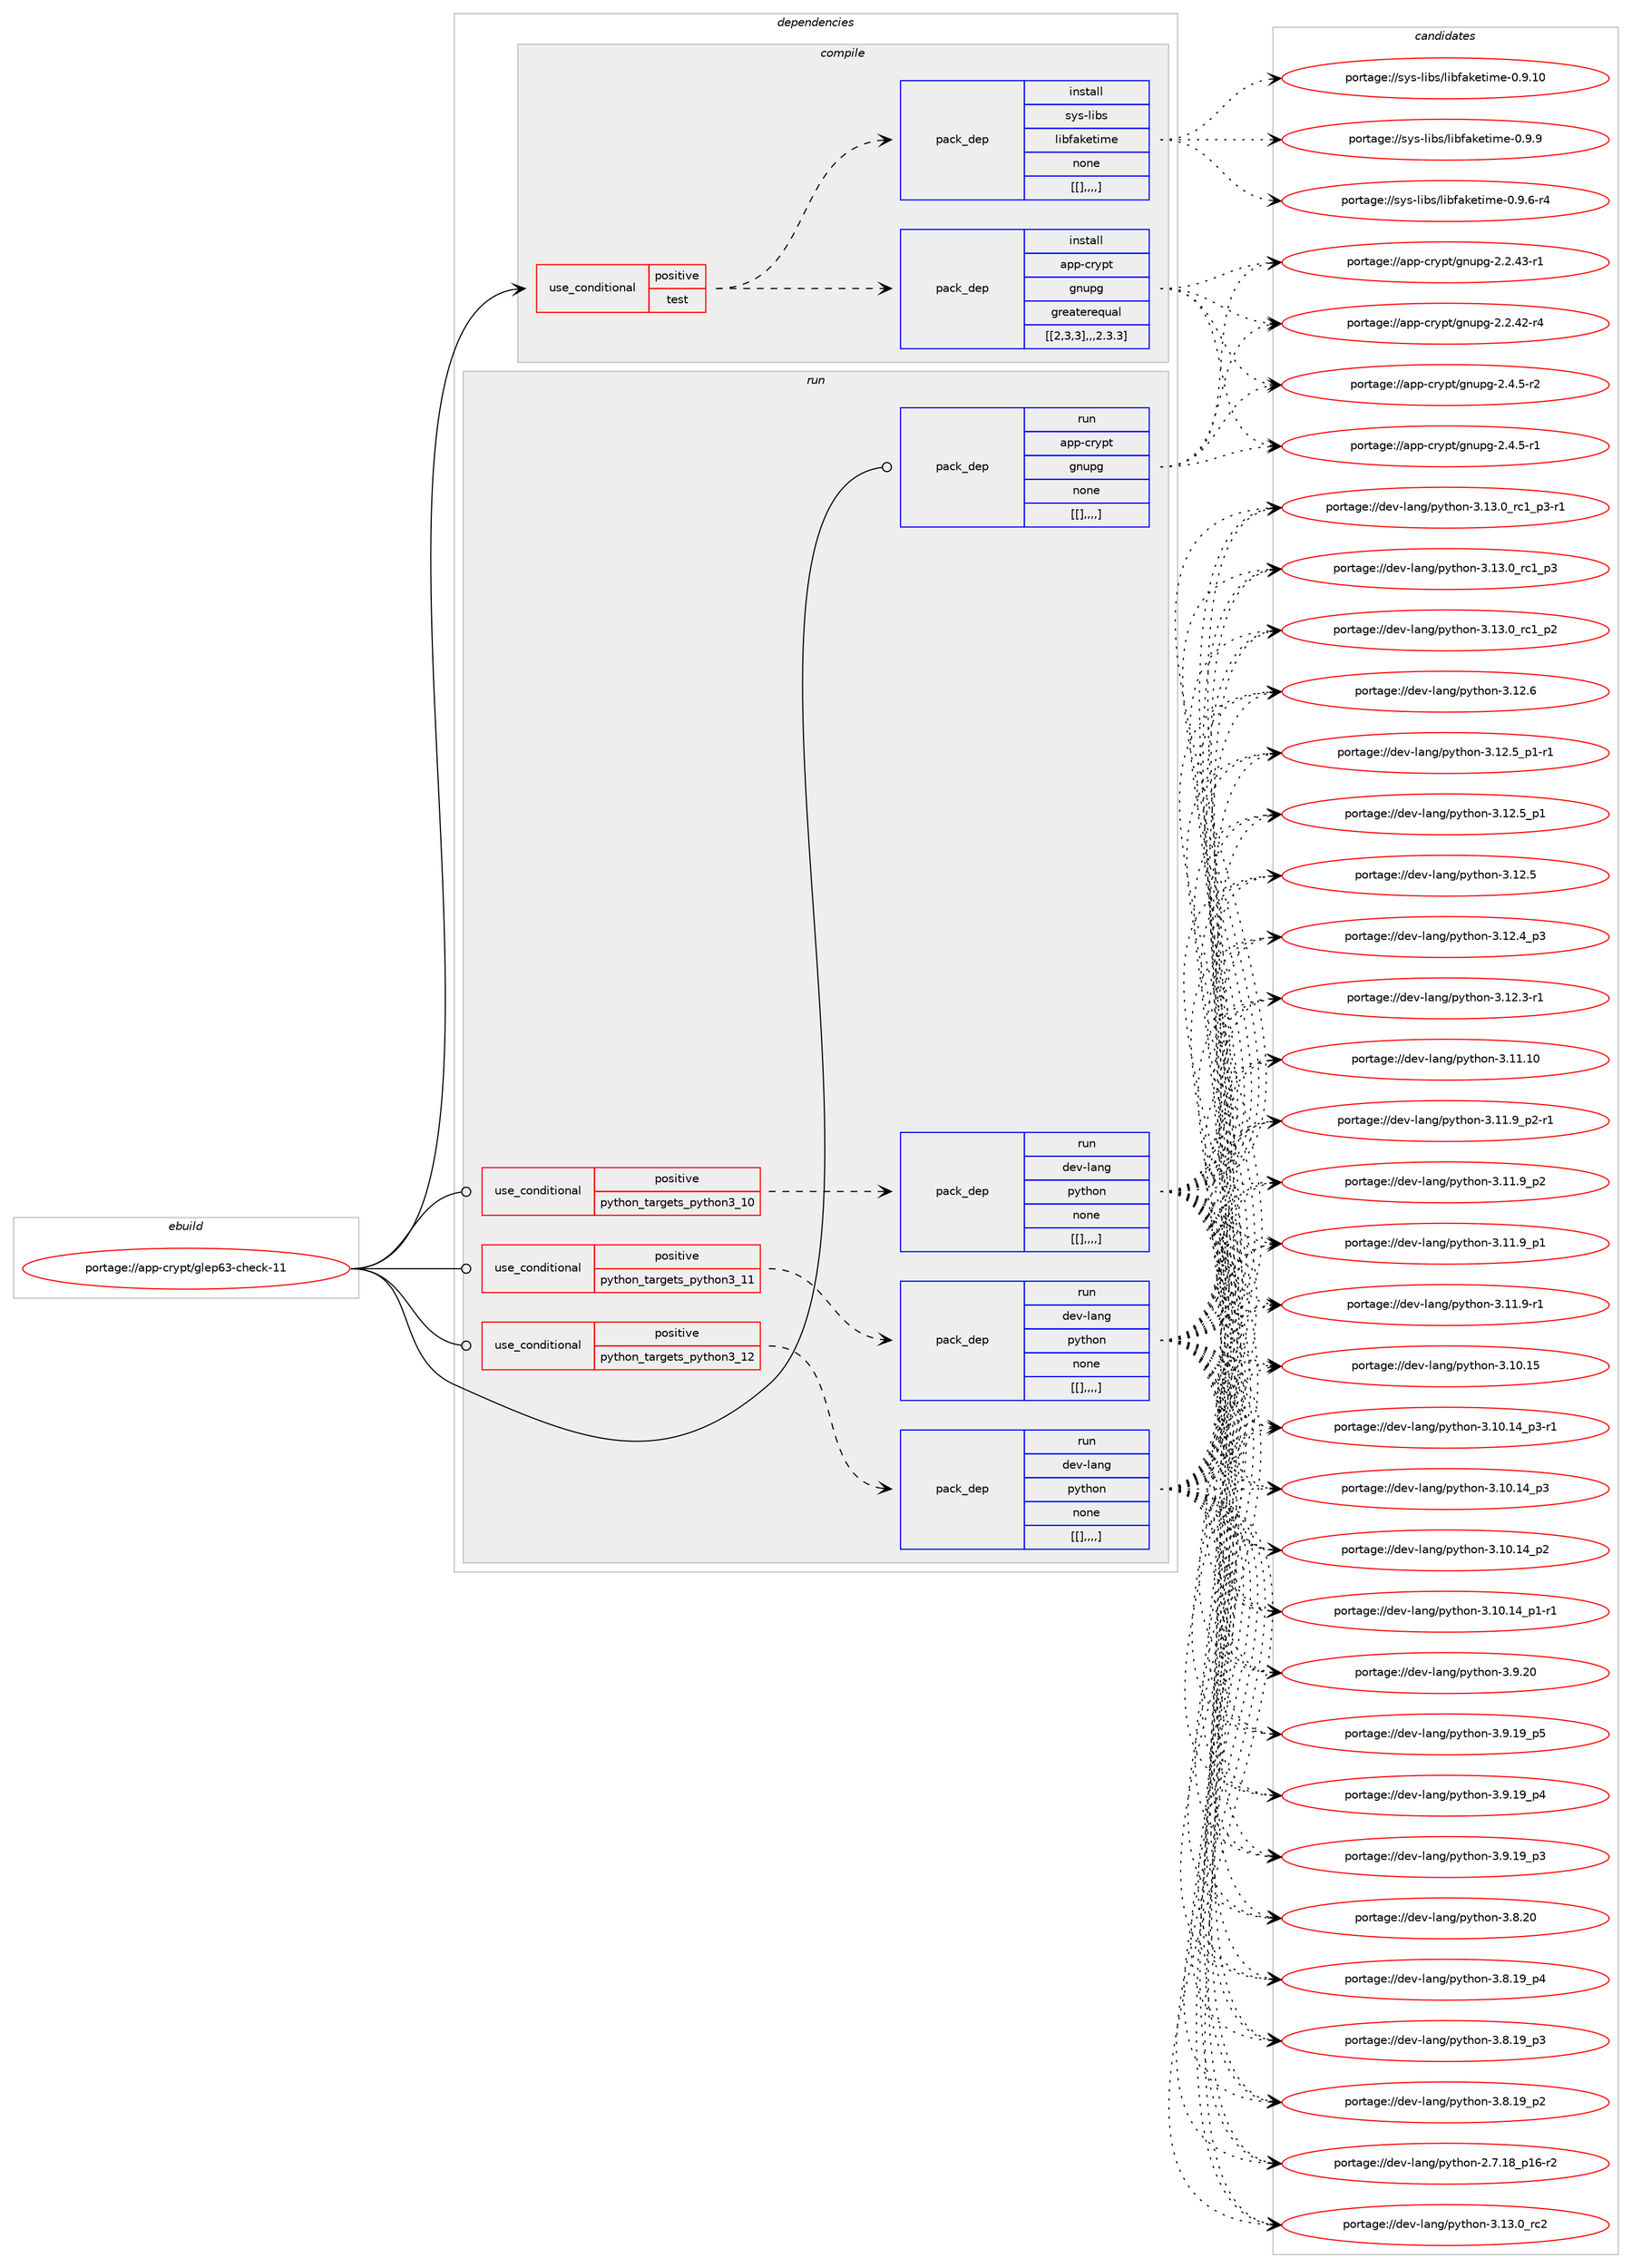 digraph prolog {

# *************
# Graph options
# *************

newrank=true;
concentrate=true;
compound=true;
graph [rankdir=LR,fontname=Helvetica,fontsize=10,ranksep=1.5];#, ranksep=2.5, nodesep=0.2];
edge  [arrowhead=vee];
node  [fontname=Helvetica,fontsize=10];

# **********
# The ebuild
# **********

subgraph cluster_leftcol {
color=gray;
label=<<i>ebuild</i>>;
id [label="portage://app-crypt/glep63-check-11", color=red, width=4, href="../app-crypt/glep63-check-11.svg"];
}

# ****************
# The dependencies
# ****************

subgraph cluster_midcol {
color=gray;
label=<<i>dependencies</i>>;
subgraph cluster_compile {
fillcolor="#eeeeee";
style=filled;
label=<<i>compile</i>>;
subgraph cond3558 {
dependency13055 [label=<<TABLE BORDER="0" CELLBORDER="1" CELLSPACING="0" CELLPADDING="4"><TR><TD ROWSPAN="3" CELLPADDING="10">use_conditional</TD></TR><TR><TD>positive</TD></TR><TR><TD>test</TD></TR></TABLE>>, shape=none, color=red];
subgraph pack9427 {
dependency13056 [label=<<TABLE BORDER="0" CELLBORDER="1" CELLSPACING="0" CELLPADDING="4" WIDTH="220"><TR><TD ROWSPAN="6" CELLPADDING="30">pack_dep</TD></TR><TR><TD WIDTH="110">install</TD></TR><TR><TD>app-crypt</TD></TR><TR><TD>gnupg</TD></TR><TR><TD>greaterequal</TD></TR><TR><TD>[[2,3,3],,,2.3.3]</TD></TR></TABLE>>, shape=none, color=blue];
}
dependency13055:e -> dependency13056:w [weight=20,style="dashed",arrowhead="vee"];
subgraph pack9428 {
dependency13057 [label=<<TABLE BORDER="0" CELLBORDER="1" CELLSPACING="0" CELLPADDING="4" WIDTH="220"><TR><TD ROWSPAN="6" CELLPADDING="30">pack_dep</TD></TR><TR><TD WIDTH="110">install</TD></TR><TR><TD>sys-libs</TD></TR><TR><TD>libfaketime</TD></TR><TR><TD>none</TD></TR><TR><TD>[[],,,,]</TD></TR></TABLE>>, shape=none, color=blue];
}
dependency13055:e -> dependency13057:w [weight=20,style="dashed",arrowhead="vee"];
}
id:e -> dependency13055:w [weight=20,style="solid",arrowhead="vee"];
}
subgraph cluster_compileandrun {
fillcolor="#eeeeee";
style=filled;
label=<<i>compile and run</i>>;
}
subgraph cluster_run {
fillcolor="#eeeeee";
style=filled;
label=<<i>run</i>>;
subgraph cond3559 {
dependency13058 [label=<<TABLE BORDER="0" CELLBORDER="1" CELLSPACING="0" CELLPADDING="4"><TR><TD ROWSPAN="3" CELLPADDING="10">use_conditional</TD></TR><TR><TD>positive</TD></TR><TR><TD>python_targets_python3_10</TD></TR></TABLE>>, shape=none, color=red];
subgraph pack9429 {
dependency13059 [label=<<TABLE BORDER="0" CELLBORDER="1" CELLSPACING="0" CELLPADDING="4" WIDTH="220"><TR><TD ROWSPAN="6" CELLPADDING="30">pack_dep</TD></TR><TR><TD WIDTH="110">run</TD></TR><TR><TD>dev-lang</TD></TR><TR><TD>python</TD></TR><TR><TD>none</TD></TR><TR><TD>[[],,,,]</TD></TR></TABLE>>, shape=none, color=blue];
}
dependency13058:e -> dependency13059:w [weight=20,style="dashed",arrowhead="vee"];
}
id:e -> dependency13058:w [weight=20,style="solid",arrowhead="odot"];
subgraph cond3560 {
dependency13060 [label=<<TABLE BORDER="0" CELLBORDER="1" CELLSPACING="0" CELLPADDING="4"><TR><TD ROWSPAN="3" CELLPADDING="10">use_conditional</TD></TR><TR><TD>positive</TD></TR><TR><TD>python_targets_python3_11</TD></TR></TABLE>>, shape=none, color=red];
subgraph pack9430 {
dependency13061 [label=<<TABLE BORDER="0" CELLBORDER="1" CELLSPACING="0" CELLPADDING="4" WIDTH="220"><TR><TD ROWSPAN="6" CELLPADDING="30">pack_dep</TD></TR><TR><TD WIDTH="110">run</TD></TR><TR><TD>dev-lang</TD></TR><TR><TD>python</TD></TR><TR><TD>none</TD></TR><TR><TD>[[],,,,]</TD></TR></TABLE>>, shape=none, color=blue];
}
dependency13060:e -> dependency13061:w [weight=20,style="dashed",arrowhead="vee"];
}
id:e -> dependency13060:w [weight=20,style="solid",arrowhead="odot"];
subgraph cond3561 {
dependency13062 [label=<<TABLE BORDER="0" CELLBORDER="1" CELLSPACING="0" CELLPADDING="4"><TR><TD ROWSPAN="3" CELLPADDING="10">use_conditional</TD></TR><TR><TD>positive</TD></TR><TR><TD>python_targets_python3_12</TD></TR></TABLE>>, shape=none, color=red];
subgraph pack9431 {
dependency13063 [label=<<TABLE BORDER="0" CELLBORDER="1" CELLSPACING="0" CELLPADDING="4" WIDTH="220"><TR><TD ROWSPAN="6" CELLPADDING="30">pack_dep</TD></TR><TR><TD WIDTH="110">run</TD></TR><TR><TD>dev-lang</TD></TR><TR><TD>python</TD></TR><TR><TD>none</TD></TR><TR><TD>[[],,,,]</TD></TR></TABLE>>, shape=none, color=blue];
}
dependency13062:e -> dependency13063:w [weight=20,style="dashed",arrowhead="vee"];
}
id:e -> dependency13062:w [weight=20,style="solid",arrowhead="odot"];
subgraph pack9432 {
dependency13064 [label=<<TABLE BORDER="0" CELLBORDER="1" CELLSPACING="0" CELLPADDING="4" WIDTH="220"><TR><TD ROWSPAN="6" CELLPADDING="30">pack_dep</TD></TR><TR><TD WIDTH="110">run</TD></TR><TR><TD>app-crypt</TD></TR><TR><TD>gnupg</TD></TR><TR><TD>none</TD></TR><TR><TD>[[],,,,]</TD></TR></TABLE>>, shape=none, color=blue];
}
id:e -> dependency13064:w [weight=20,style="solid",arrowhead="odot"];
}
}

# **************
# The candidates
# **************

subgraph cluster_choices {
rank=same;
color=gray;
label=<<i>candidates</i>>;

subgraph choice9427 {
color=black;
nodesep=1;
choice971121124599114121112116471031101171121034550465246534511450 [label="portage://app-crypt/gnupg-2.4.5-r2", color=red, width=4,href="../app-crypt/gnupg-2.4.5-r2.svg"];
choice971121124599114121112116471031101171121034550465246534511449 [label="portage://app-crypt/gnupg-2.4.5-r1", color=red, width=4,href="../app-crypt/gnupg-2.4.5-r1.svg"];
choice97112112459911412111211647103110117112103455046504652514511449 [label="portage://app-crypt/gnupg-2.2.43-r1", color=red, width=4,href="../app-crypt/gnupg-2.2.43-r1.svg"];
choice97112112459911412111211647103110117112103455046504652504511452 [label="portage://app-crypt/gnupg-2.2.42-r4", color=red, width=4,href="../app-crypt/gnupg-2.2.42-r4.svg"];
dependency13056:e -> choice971121124599114121112116471031101171121034550465246534511450:w [style=dotted,weight="100"];
dependency13056:e -> choice971121124599114121112116471031101171121034550465246534511449:w [style=dotted,weight="100"];
dependency13056:e -> choice97112112459911412111211647103110117112103455046504652514511449:w [style=dotted,weight="100"];
dependency13056:e -> choice97112112459911412111211647103110117112103455046504652504511452:w [style=dotted,weight="100"];
}
subgraph choice9428 {
color=black;
nodesep=1;
choice115121115451081059811547108105981029710710111610510910145484657464948 [label="portage://sys-libs/libfaketime-0.9.10", color=red, width=4,href="../sys-libs/libfaketime-0.9.10.svg"];
choice1151211154510810598115471081059810297107101116105109101454846574657 [label="portage://sys-libs/libfaketime-0.9.9", color=red, width=4,href="../sys-libs/libfaketime-0.9.9.svg"];
choice11512111545108105981154710810598102971071011161051091014548465746544511452 [label="portage://sys-libs/libfaketime-0.9.6-r4", color=red, width=4,href="../sys-libs/libfaketime-0.9.6-r4.svg"];
dependency13057:e -> choice115121115451081059811547108105981029710710111610510910145484657464948:w [style=dotted,weight="100"];
dependency13057:e -> choice1151211154510810598115471081059810297107101116105109101454846574657:w [style=dotted,weight="100"];
dependency13057:e -> choice11512111545108105981154710810598102971071011161051091014548465746544511452:w [style=dotted,weight="100"];
}
subgraph choice9429 {
color=black;
nodesep=1;
choice10010111845108971101034711212111610411111045514649514648951149950 [label="portage://dev-lang/python-3.13.0_rc2", color=red, width=4,href="../dev-lang/python-3.13.0_rc2.svg"];
choice1001011184510897110103471121211161041111104551464951464895114994995112514511449 [label="portage://dev-lang/python-3.13.0_rc1_p3-r1", color=red, width=4,href="../dev-lang/python-3.13.0_rc1_p3-r1.svg"];
choice100101118451089711010347112121116104111110455146495146489511499499511251 [label="portage://dev-lang/python-3.13.0_rc1_p3", color=red, width=4,href="../dev-lang/python-3.13.0_rc1_p3.svg"];
choice100101118451089711010347112121116104111110455146495146489511499499511250 [label="portage://dev-lang/python-3.13.0_rc1_p2", color=red, width=4,href="../dev-lang/python-3.13.0_rc1_p2.svg"];
choice10010111845108971101034711212111610411111045514649504654 [label="portage://dev-lang/python-3.12.6", color=red, width=4,href="../dev-lang/python-3.12.6.svg"];
choice1001011184510897110103471121211161041111104551464950465395112494511449 [label="portage://dev-lang/python-3.12.5_p1-r1", color=red, width=4,href="../dev-lang/python-3.12.5_p1-r1.svg"];
choice100101118451089711010347112121116104111110455146495046539511249 [label="portage://dev-lang/python-3.12.5_p1", color=red, width=4,href="../dev-lang/python-3.12.5_p1.svg"];
choice10010111845108971101034711212111610411111045514649504653 [label="portage://dev-lang/python-3.12.5", color=red, width=4,href="../dev-lang/python-3.12.5.svg"];
choice100101118451089711010347112121116104111110455146495046529511251 [label="portage://dev-lang/python-3.12.4_p3", color=red, width=4,href="../dev-lang/python-3.12.4_p3.svg"];
choice100101118451089711010347112121116104111110455146495046514511449 [label="portage://dev-lang/python-3.12.3-r1", color=red, width=4,href="../dev-lang/python-3.12.3-r1.svg"];
choice1001011184510897110103471121211161041111104551464949464948 [label="portage://dev-lang/python-3.11.10", color=red, width=4,href="../dev-lang/python-3.11.10.svg"];
choice1001011184510897110103471121211161041111104551464949465795112504511449 [label="portage://dev-lang/python-3.11.9_p2-r1", color=red, width=4,href="../dev-lang/python-3.11.9_p2-r1.svg"];
choice100101118451089711010347112121116104111110455146494946579511250 [label="portage://dev-lang/python-3.11.9_p2", color=red, width=4,href="../dev-lang/python-3.11.9_p2.svg"];
choice100101118451089711010347112121116104111110455146494946579511249 [label="portage://dev-lang/python-3.11.9_p1", color=red, width=4,href="../dev-lang/python-3.11.9_p1.svg"];
choice100101118451089711010347112121116104111110455146494946574511449 [label="portage://dev-lang/python-3.11.9-r1", color=red, width=4,href="../dev-lang/python-3.11.9-r1.svg"];
choice1001011184510897110103471121211161041111104551464948464953 [label="portage://dev-lang/python-3.10.15", color=red, width=4,href="../dev-lang/python-3.10.15.svg"];
choice100101118451089711010347112121116104111110455146494846495295112514511449 [label="portage://dev-lang/python-3.10.14_p3-r1", color=red, width=4,href="../dev-lang/python-3.10.14_p3-r1.svg"];
choice10010111845108971101034711212111610411111045514649484649529511251 [label="portage://dev-lang/python-3.10.14_p3", color=red, width=4,href="../dev-lang/python-3.10.14_p3.svg"];
choice10010111845108971101034711212111610411111045514649484649529511250 [label="portage://dev-lang/python-3.10.14_p2", color=red, width=4,href="../dev-lang/python-3.10.14_p2.svg"];
choice100101118451089711010347112121116104111110455146494846495295112494511449 [label="portage://dev-lang/python-3.10.14_p1-r1", color=red, width=4,href="../dev-lang/python-3.10.14_p1-r1.svg"];
choice10010111845108971101034711212111610411111045514657465048 [label="portage://dev-lang/python-3.9.20", color=red, width=4,href="../dev-lang/python-3.9.20.svg"];
choice100101118451089711010347112121116104111110455146574649579511253 [label="portage://dev-lang/python-3.9.19_p5", color=red, width=4,href="../dev-lang/python-3.9.19_p5.svg"];
choice100101118451089711010347112121116104111110455146574649579511252 [label="portage://dev-lang/python-3.9.19_p4", color=red, width=4,href="../dev-lang/python-3.9.19_p4.svg"];
choice100101118451089711010347112121116104111110455146574649579511251 [label="portage://dev-lang/python-3.9.19_p3", color=red, width=4,href="../dev-lang/python-3.9.19_p3.svg"];
choice10010111845108971101034711212111610411111045514656465048 [label="portage://dev-lang/python-3.8.20", color=red, width=4,href="../dev-lang/python-3.8.20.svg"];
choice100101118451089711010347112121116104111110455146564649579511252 [label="portage://dev-lang/python-3.8.19_p4", color=red, width=4,href="../dev-lang/python-3.8.19_p4.svg"];
choice100101118451089711010347112121116104111110455146564649579511251 [label="portage://dev-lang/python-3.8.19_p3", color=red, width=4,href="../dev-lang/python-3.8.19_p3.svg"];
choice100101118451089711010347112121116104111110455146564649579511250 [label="portage://dev-lang/python-3.8.19_p2", color=red, width=4,href="../dev-lang/python-3.8.19_p2.svg"];
choice100101118451089711010347112121116104111110455046554649569511249544511450 [label="portage://dev-lang/python-2.7.18_p16-r2", color=red, width=4,href="../dev-lang/python-2.7.18_p16-r2.svg"];
dependency13059:e -> choice10010111845108971101034711212111610411111045514649514648951149950:w [style=dotted,weight="100"];
dependency13059:e -> choice1001011184510897110103471121211161041111104551464951464895114994995112514511449:w [style=dotted,weight="100"];
dependency13059:e -> choice100101118451089711010347112121116104111110455146495146489511499499511251:w [style=dotted,weight="100"];
dependency13059:e -> choice100101118451089711010347112121116104111110455146495146489511499499511250:w [style=dotted,weight="100"];
dependency13059:e -> choice10010111845108971101034711212111610411111045514649504654:w [style=dotted,weight="100"];
dependency13059:e -> choice1001011184510897110103471121211161041111104551464950465395112494511449:w [style=dotted,weight="100"];
dependency13059:e -> choice100101118451089711010347112121116104111110455146495046539511249:w [style=dotted,weight="100"];
dependency13059:e -> choice10010111845108971101034711212111610411111045514649504653:w [style=dotted,weight="100"];
dependency13059:e -> choice100101118451089711010347112121116104111110455146495046529511251:w [style=dotted,weight="100"];
dependency13059:e -> choice100101118451089711010347112121116104111110455146495046514511449:w [style=dotted,weight="100"];
dependency13059:e -> choice1001011184510897110103471121211161041111104551464949464948:w [style=dotted,weight="100"];
dependency13059:e -> choice1001011184510897110103471121211161041111104551464949465795112504511449:w [style=dotted,weight="100"];
dependency13059:e -> choice100101118451089711010347112121116104111110455146494946579511250:w [style=dotted,weight="100"];
dependency13059:e -> choice100101118451089711010347112121116104111110455146494946579511249:w [style=dotted,weight="100"];
dependency13059:e -> choice100101118451089711010347112121116104111110455146494946574511449:w [style=dotted,weight="100"];
dependency13059:e -> choice1001011184510897110103471121211161041111104551464948464953:w [style=dotted,weight="100"];
dependency13059:e -> choice100101118451089711010347112121116104111110455146494846495295112514511449:w [style=dotted,weight="100"];
dependency13059:e -> choice10010111845108971101034711212111610411111045514649484649529511251:w [style=dotted,weight="100"];
dependency13059:e -> choice10010111845108971101034711212111610411111045514649484649529511250:w [style=dotted,weight="100"];
dependency13059:e -> choice100101118451089711010347112121116104111110455146494846495295112494511449:w [style=dotted,weight="100"];
dependency13059:e -> choice10010111845108971101034711212111610411111045514657465048:w [style=dotted,weight="100"];
dependency13059:e -> choice100101118451089711010347112121116104111110455146574649579511253:w [style=dotted,weight="100"];
dependency13059:e -> choice100101118451089711010347112121116104111110455146574649579511252:w [style=dotted,weight="100"];
dependency13059:e -> choice100101118451089711010347112121116104111110455146574649579511251:w [style=dotted,weight="100"];
dependency13059:e -> choice10010111845108971101034711212111610411111045514656465048:w [style=dotted,weight="100"];
dependency13059:e -> choice100101118451089711010347112121116104111110455146564649579511252:w [style=dotted,weight="100"];
dependency13059:e -> choice100101118451089711010347112121116104111110455146564649579511251:w [style=dotted,weight="100"];
dependency13059:e -> choice100101118451089711010347112121116104111110455146564649579511250:w [style=dotted,weight="100"];
dependency13059:e -> choice100101118451089711010347112121116104111110455046554649569511249544511450:w [style=dotted,weight="100"];
}
subgraph choice9430 {
color=black;
nodesep=1;
choice10010111845108971101034711212111610411111045514649514648951149950 [label="portage://dev-lang/python-3.13.0_rc2", color=red, width=4,href="../dev-lang/python-3.13.0_rc2.svg"];
choice1001011184510897110103471121211161041111104551464951464895114994995112514511449 [label="portage://dev-lang/python-3.13.0_rc1_p3-r1", color=red, width=4,href="../dev-lang/python-3.13.0_rc1_p3-r1.svg"];
choice100101118451089711010347112121116104111110455146495146489511499499511251 [label="portage://dev-lang/python-3.13.0_rc1_p3", color=red, width=4,href="../dev-lang/python-3.13.0_rc1_p3.svg"];
choice100101118451089711010347112121116104111110455146495146489511499499511250 [label="portage://dev-lang/python-3.13.0_rc1_p2", color=red, width=4,href="../dev-lang/python-3.13.0_rc1_p2.svg"];
choice10010111845108971101034711212111610411111045514649504654 [label="portage://dev-lang/python-3.12.6", color=red, width=4,href="../dev-lang/python-3.12.6.svg"];
choice1001011184510897110103471121211161041111104551464950465395112494511449 [label="portage://dev-lang/python-3.12.5_p1-r1", color=red, width=4,href="../dev-lang/python-3.12.5_p1-r1.svg"];
choice100101118451089711010347112121116104111110455146495046539511249 [label="portage://dev-lang/python-3.12.5_p1", color=red, width=4,href="../dev-lang/python-3.12.5_p1.svg"];
choice10010111845108971101034711212111610411111045514649504653 [label="portage://dev-lang/python-3.12.5", color=red, width=4,href="../dev-lang/python-3.12.5.svg"];
choice100101118451089711010347112121116104111110455146495046529511251 [label="portage://dev-lang/python-3.12.4_p3", color=red, width=4,href="../dev-lang/python-3.12.4_p3.svg"];
choice100101118451089711010347112121116104111110455146495046514511449 [label="portage://dev-lang/python-3.12.3-r1", color=red, width=4,href="../dev-lang/python-3.12.3-r1.svg"];
choice1001011184510897110103471121211161041111104551464949464948 [label="portage://dev-lang/python-3.11.10", color=red, width=4,href="../dev-lang/python-3.11.10.svg"];
choice1001011184510897110103471121211161041111104551464949465795112504511449 [label="portage://dev-lang/python-3.11.9_p2-r1", color=red, width=4,href="../dev-lang/python-3.11.9_p2-r1.svg"];
choice100101118451089711010347112121116104111110455146494946579511250 [label="portage://dev-lang/python-3.11.9_p2", color=red, width=4,href="../dev-lang/python-3.11.9_p2.svg"];
choice100101118451089711010347112121116104111110455146494946579511249 [label="portage://dev-lang/python-3.11.9_p1", color=red, width=4,href="../dev-lang/python-3.11.9_p1.svg"];
choice100101118451089711010347112121116104111110455146494946574511449 [label="portage://dev-lang/python-3.11.9-r1", color=red, width=4,href="../dev-lang/python-3.11.9-r1.svg"];
choice1001011184510897110103471121211161041111104551464948464953 [label="portage://dev-lang/python-3.10.15", color=red, width=4,href="../dev-lang/python-3.10.15.svg"];
choice100101118451089711010347112121116104111110455146494846495295112514511449 [label="portage://dev-lang/python-3.10.14_p3-r1", color=red, width=4,href="../dev-lang/python-3.10.14_p3-r1.svg"];
choice10010111845108971101034711212111610411111045514649484649529511251 [label="portage://dev-lang/python-3.10.14_p3", color=red, width=4,href="../dev-lang/python-3.10.14_p3.svg"];
choice10010111845108971101034711212111610411111045514649484649529511250 [label="portage://dev-lang/python-3.10.14_p2", color=red, width=4,href="../dev-lang/python-3.10.14_p2.svg"];
choice100101118451089711010347112121116104111110455146494846495295112494511449 [label="portage://dev-lang/python-3.10.14_p1-r1", color=red, width=4,href="../dev-lang/python-3.10.14_p1-r1.svg"];
choice10010111845108971101034711212111610411111045514657465048 [label="portage://dev-lang/python-3.9.20", color=red, width=4,href="../dev-lang/python-3.9.20.svg"];
choice100101118451089711010347112121116104111110455146574649579511253 [label="portage://dev-lang/python-3.9.19_p5", color=red, width=4,href="../dev-lang/python-3.9.19_p5.svg"];
choice100101118451089711010347112121116104111110455146574649579511252 [label="portage://dev-lang/python-3.9.19_p4", color=red, width=4,href="../dev-lang/python-3.9.19_p4.svg"];
choice100101118451089711010347112121116104111110455146574649579511251 [label="portage://dev-lang/python-3.9.19_p3", color=red, width=4,href="../dev-lang/python-3.9.19_p3.svg"];
choice10010111845108971101034711212111610411111045514656465048 [label="portage://dev-lang/python-3.8.20", color=red, width=4,href="../dev-lang/python-3.8.20.svg"];
choice100101118451089711010347112121116104111110455146564649579511252 [label="portage://dev-lang/python-3.8.19_p4", color=red, width=4,href="../dev-lang/python-3.8.19_p4.svg"];
choice100101118451089711010347112121116104111110455146564649579511251 [label="portage://dev-lang/python-3.8.19_p3", color=red, width=4,href="../dev-lang/python-3.8.19_p3.svg"];
choice100101118451089711010347112121116104111110455146564649579511250 [label="portage://dev-lang/python-3.8.19_p2", color=red, width=4,href="../dev-lang/python-3.8.19_p2.svg"];
choice100101118451089711010347112121116104111110455046554649569511249544511450 [label="portage://dev-lang/python-2.7.18_p16-r2", color=red, width=4,href="../dev-lang/python-2.7.18_p16-r2.svg"];
dependency13061:e -> choice10010111845108971101034711212111610411111045514649514648951149950:w [style=dotted,weight="100"];
dependency13061:e -> choice1001011184510897110103471121211161041111104551464951464895114994995112514511449:w [style=dotted,weight="100"];
dependency13061:e -> choice100101118451089711010347112121116104111110455146495146489511499499511251:w [style=dotted,weight="100"];
dependency13061:e -> choice100101118451089711010347112121116104111110455146495146489511499499511250:w [style=dotted,weight="100"];
dependency13061:e -> choice10010111845108971101034711212111610411111045514649504654:w [style=dotted,weight="100"];
dependency13061:e -> choice1001011184510897110103471121211161041111104551464950465395112494511449:w [style=dotted,weight="100"];
dependency13061:e -> choice100101118451089711010347112121116104111110455146495046539511249:w [style=dotted,weight="100"];
dependency13061:e -> choice10010111845108971101034711212111610411111045514649504653:w [style=dotted,weight="100"];
dependency13061:e -> choice100101118451089711010347112121116104111110455146495046529511251:w [style=dotted,weight="100"];
dependency13061:e -> choice100101118451089711010347112121116104111110455146495046514511449:w [style=dotted,weight="100"];
dependency13061:e -> choice1001011184510897110103471121211161041111104551464949464948:w [style=dotted,weight="100"];
dependency13061:e -> choice1001011184510897110103471121211161041111104551464949465795112504511449:w [style=dotted,weight="100"];
dependency13061:e -> choice100101118451089711010347112121116104111110455146494946579511250:w [style=dotted,weight="100"];
dependency13061:e -> choice100101118451089711010347112121116104111110455146494946579511249:w [style=dotted,weight="100"];
dependency13061:e -> choice100101118451089711010347112121116104111110455146494946574511449:w [style=dotted,weight="100"];
dependency13061:e -> choice1001011184510897110103471121211161041111104551464948464953:w [style=dotted,weight="100"];
dependency13061:e -> choice100101118451089711010347112121116104111110455146494846495295112514511449:w [style=dotted,weight="100"];
dependency13061:e -> choice10010111845108971101034711212111610411111045514649484649529511251:w [style=dotted,weight="100"];
dependency13061:e -> choice10010111845108971101034711212111610411111045514649484649529511250:w [style=dotted,weight="100"];
dependency13061:e -> choice100101118451089711010347112121116104111110455146494846495295112494511449:w [style=dotted,weight="100"];
dependency13061:e -> choice10010111845108971101034711212111610411111045514657465048:w [style=dotted,weight="100"];
dependency13061:e -> choice100101118451089711010347112121116104111110455146574649579511253:w [style=dotted,weight="100"];
dependency13061:e -> choice100101118451089711010347112121116104111110455146574649579511252:w [style=dotted,weight="100"];
dependency13061:e -> choice100101118451089711010347112121116104111110455146574649579511251:w [style=dotted,weight="100"];
dependency13061:e -> choice10010111845108971101034711212111610411111045514656465048:w [style=dotted,weight="100"];
dependency13061:e -> choice100101118451089711010347112121116104111110455146564649579511252:w [style=dotted,weight="100"];
dependency13061:e -> choice100101118451089711010347112121116104111110455146564649579511251:w [style=dotted,weight="100"];
dependency13061:e -> choice100101118451089711010347112121116104111110455146564649579511250:w [style=dotted,weight="100"];
dependency13061:e -> choice100101118451089711010347112121116104111110455046554649569511249544511450:w [style=dotted,weight="100"];
}
subgraph choice9431 {
color=black;
nodesep=1;
choice10010111845108971101034711212111610411111045514649514648951149950 [label="portage://dev-lang/python-3.13.0_rc2", color=red, width=4,href="../dev-lang/python-3.13.0_rc2.svg"];
choice1001011184510897110103471121211161041111104551464951464895114994995112514511449 [label="portage://dev-lang/python-3.13.0_rc1_p3-r1", color=red, width=4,href="../dev-lang/python-3.13.0_rc1_p3-r1.svg"];
choice100101118451089711010347112121116104111110455146495146489511499499511251 [label="portage://dev-lang/python-3.13.0_rc1_p3", color=red, width=4,href="../dev-lang/python-3.13.0_rc1_p3.svg"];
choice100101118451089711010347112121116104111110455146495146489511499499511250 [label="portage://dev-lang/python-3.13.0_rc1_p2", color=red, width=4,href="../dev-lang/python-3.13.0_rc1_p2.svg"];
choice10010111845108971101034711212111610411111045514649504654 [label="portage://dev-lang/python-3.12.6", color=red, width=4,href="../dev-lang/python-3.12.6.svg"];
choice1001011184510897110103471121211161041111104551464950465395112494511449 [label="portage://dev-lang/python-3.12.5_p1-r1", color=red, width=4,href="../dev-lang/python-3.12.5_p1-r1.svg"];
choice100101118451089711010347112121116104111110455146495046539511249 [label="portage://dev-lang/python-3.12.5_p1", color=red, width=4,href="../dev-lang/python-3.12.5_p1.svg"];
choice10010111845108971101034711212111610411111045514649504653 [label="portage://dev-lang/python-3.12.5", color=red, width=4,href="../dev-lang/python-3.12.5.svg"];
choice100101118451089711010347112121116104111110455146495046529511251 [label="portage://dev-lang/python-3.12.4_p3", color=red, width=4,href="../dev-lang/python-3.12.4_p3.svg"];
choice100101118451089711010347112121116104111110455146495046514511449 [label="portage://dev-lang/python-3.12.3-r1", color=red, width=4,href="../dev-lang/python-3.12.3-r1.svg"];
choice1001011184510897110103471121211161041111104551464949464948 [label="portage://dev-lang/python-3.11.10", color=red, width=4,href="../dev-lang/python-3.11.10.svg"];
choice1001011184510897110103471121211161041111104551464949465795112504511449 [label="portage://dev-lang/python-3.11.9_p2-r1", color=red, width=4,href="../dev-lang/python-3.11.9_p2-r1.svg"];
choice100101118451089711010347112121116104111110455146494946579511250 [label="portage://dev-lang/python-3.11.9_p2", color=red, width=4,href="../dev-lang/python-3.11.9_p2.svg"];
choice100101118451089711010347112121116104111110455146494946579511249 [label="portage://dev-lang/python-3.11.9_p1", color=red, width=4,href="../dev-lang/python-3.11.9_p1.svg"];
choice100101118451089711010347112121116104111110455146494946574511449 [label="portage://dev-lang/python-3.11.9-r1", color=red, width=4,href="../dev-lang/python-3.11.9-r1.svg"];
choice1001011184510897110103471121211161041111104551464948464953 [label="portage://dev-lang/python-3.10.15", color=red, width=4,href="../dev-lang/python-3.10.15.svg"];
choice100101118451089711010347112121116104111110455146494846495295112514511449 [label="portage://dev-lang/python-3.10.14_p3-r1", color=red, width=4,href="../dev-lang/python-3.10.14_p3-r1.svg"];
choice10010111845108971101034711212111610411111045514649484649529511251 [label="portage://dev-lang/python-3.10.14_p3", color=red, width=4,href="../dev-lang/python-3.10.14_p3.svg"];
choice10010111845108971101034711212111610411111045514649484649529511250 [label="portage://dev-lang/python-3.10.14_p2", color=red, width=4,href="../dev-lang/python-3.10.14_p2.svg"];
choice100101118451089711010347112121116104111110455146494846495295112494511449 [label="portage://dev-lang/python-3.10.14_p1-r1", color=red, width=4,href="../dev-lang/python-3.10.14_p1-r1.svg"];
choice10010111845108971101034711212111610411111045514657465048 [label="portage://dev-lang/python-3.9.20", color=red, width=4,href="../dev-lang/python-3.9.20.svg"];
choice100101118451089711010347112121116104111110455146574649579511253 [label="portage://dev-lang/python-3.9.19_p5", color=red, width=4,href="../dev-lang/python-3.9.19_p5.svg"];
choice100101118451089711010347112121116104111110455146574649579511252 [label="portage://dev-lang/python-3.9.19_p4", color=red, width=4,href="../dev-lang/python-3.9.19_p4.svg"];
choice100101118451089711010347112121116104111110455146574649579511251 [label="portage://dev-lang/python-3.9.19_p3", color=red, width=4,href="../dev-lang/python-3.9.19_p3.svg"];
choice10010111845108971101034711212111610411111045514656465048 [label="portage://dev-lang/python-3.8.20", color=red, width=4,href="../dev-lang/python-3.8.20.svg"];
choice100101118451089711010347112121116104111110455146564649579511252 [label="portage://dev-lang/python-3.8.19_p4", color=red, width=4,href="../dev-lang/python-3.8.19_p4.svg"];
choice100101118451089711010347112121116104111110455146564649579511251 [label="portage://dev-lang/python-3.8.19_p3", color=red, width=4,href="../dev-lang/python-3.8.19_p3.svg"];
choice100101118451089711010347112121116104111110455146564649579511250 [label="portage://dev-lang/python-3.8.19_p2", color=red, width=4,href="../dev-lang/python-3.8.19_p2.svg"];
choice100101118451089711010347112121116104111110455046554649569511249544511450 [label="portage://dev-lang/python-2.7.18_p16-r2", color=red, width=4,href="../dev-lang/python-2.7.18_p16-r2.svg"];
dependency13063:e -> choice10010111845108971101034711212111610411111045514649514648951149950:w [style=dotted,weight="100"];
dependency13063:e -> choice1001011184510897110103471121211161041111104551464951464895114994995112514511449:w [style=dotted,weight="100"];
dependency13063:e -> choice100101118451089711010347112121116104111110455146495146489511499499511251:w [style=dotted,weight="100"];
dependency13063:e -> choice100101118451089711010347112121116104111110455146495146489511499499511250:w [style=dotted,weight="100"];
dependency13063:e -> choice10010111845108971101034711212111610411111045514649504654:w [style=dotted,weight="100"];
dependency13063:e -> choice1001011184510897110103471121211161041111104551464950465395112494511449:w [style=dotted,weight="100"];
dependency13063:e -> choice100101118451089711010347112121116104111110455146495046539511249:w [style=dotted,weight="100"];
dependency13063:e -> choice10010111845108971101034711212111610411111045514649504653:w [style=dotted,weight="100"];
dependency13063:e -> choice100101118451089711010347112121116104111110455146495046529511251:w [style=dotted,weight="100"];
dependency13063:e -> choice100101118451089711010347112121116104111110455146495046514511449:w [style=dotted,weight="100"];
dependency13063:e -> choice1001011184510897110103471121211161041111104551464949464948:w [style=dotted,weight="100"];
dependency13063:e -> choice1001011184510897110103471121211161041111104551464949465795112504511449:w [style=dotted,weight="100"];
dependency13063:e -> choice100101118451089711010347112121116104111110455146494946579511250:w [style=dotted,weight="100"];
dependency13063:e -> choice100101118451089711010347112121116104111110455146494946579511249:w [style=dotted,weight="100"];
dependency13063:e -> choice100101118451089711010347112121116104111110455146494946574511449:w [style=dotted,weight="100"];
dependency13063:e -> choice1001011184510897110103471121211161041111104551464948464953:w [style=dotted,weight="100"];
dependency13063:e -> choice100101118451089711010347112121116104111110455146494846495295112514511449:w [style=dotted,weight="100"];
dependency13063:e -> choice10010111845108971101034711212111610411111045514649484649529511251:w [style=dotted,weight="100"];
dependency13063:e -> choice10010111845108971101034711212111610411111045514649484649529511250:w [style=dotted,weight="100"];
dependency13063:e -> choice100101118451089711010347112121116104111110455146494846495295112494511449:w [style=dotted,weight="100"];
dependency13063:e -> choice10010111845108971101034711212111610411111045514657465048:w [style=dotted,weight="100"];
dependency13063:e -> choice100101118451089711010347112121116104111110455146574649579511253:w [style=dotted,weight="100"];
dependency13063:e -> choice100101118451089711010347112121116104111110455146574649579511252:w [style=dotted,weight="100"];
dependency13063:e -> choice100101118451089711010347112121116104111110455146574649579511251:w [style=dotted,weight="100"];
dependency13063:e -> choice10010111845108971101034711212111610411111045514656465048:w [style=dotted,weight="100"];
dependency13063:e -> choice100101118451089711010347112121116104111110455146564649579511252:w [style=dotted,weight="100"];
dependency13063:e -> choice100101118451089711010347112121116104111110455146564649579511251:w [style=dotted,weight="100"];
dependency13063:e -> choice100101118451089711010347112121116104111110455146564649579511250:w [style=dotted,weight="100"];
dependency13063:e -> choice100101118451089711010347112121116104111110455046554649569511249544511450:w [style=dotted,weight="100"];
}
subgraph choice9432 {
color=black;
nodesep=1;
choice971121124599114121112116471031101171121034550465246534511450 [label="portage://app-crypt/gnupg-2.4.5-r2", color=red, width=4,href="../app-crypt/gnupg-2.4.5-r2.svg"];
choice971121124599114121112116471031101171121034550465246534511449 [label="portage://app-crypt/gnupg-2.4.5-r1", color=red, width=4,href="../app-crypt/gnupg-2.4.5-r1.svg"];
choice97112112459911412111211647103110117112103455046504652514511449 [label="portage://app-crypt/gnupg-2.2.43-r1", color=red, width=4,href="../app-crypt/gnupg-2.2.43-r1.svg"];
choice97112112459911412111211647103110117112103455046504652504511452 [label="portage://app-crypt/gnupg-2.2.42-r4", color=red, width=4,href="../app-crypt/gnupg-2.2.42-r4.svg"];
dependency13064:e -> choice971121124599114121112116471031101171121034550465246534511450:w [style=dotted,weight="100"];
dependency13064:e -> choice971121124599114121112116471031101171121034550465246534511449:w [style=dotted,weight="100"];
dependency13064:e -> choice97112112459911412111211647103110117112103455046504652514511449:w [style=dotted,weight="100"];
dependency13064:e -> choice97112112459911412111211647103110117112103455046504652504511452:w [style=dotted,weight="100"];
}
}

}
